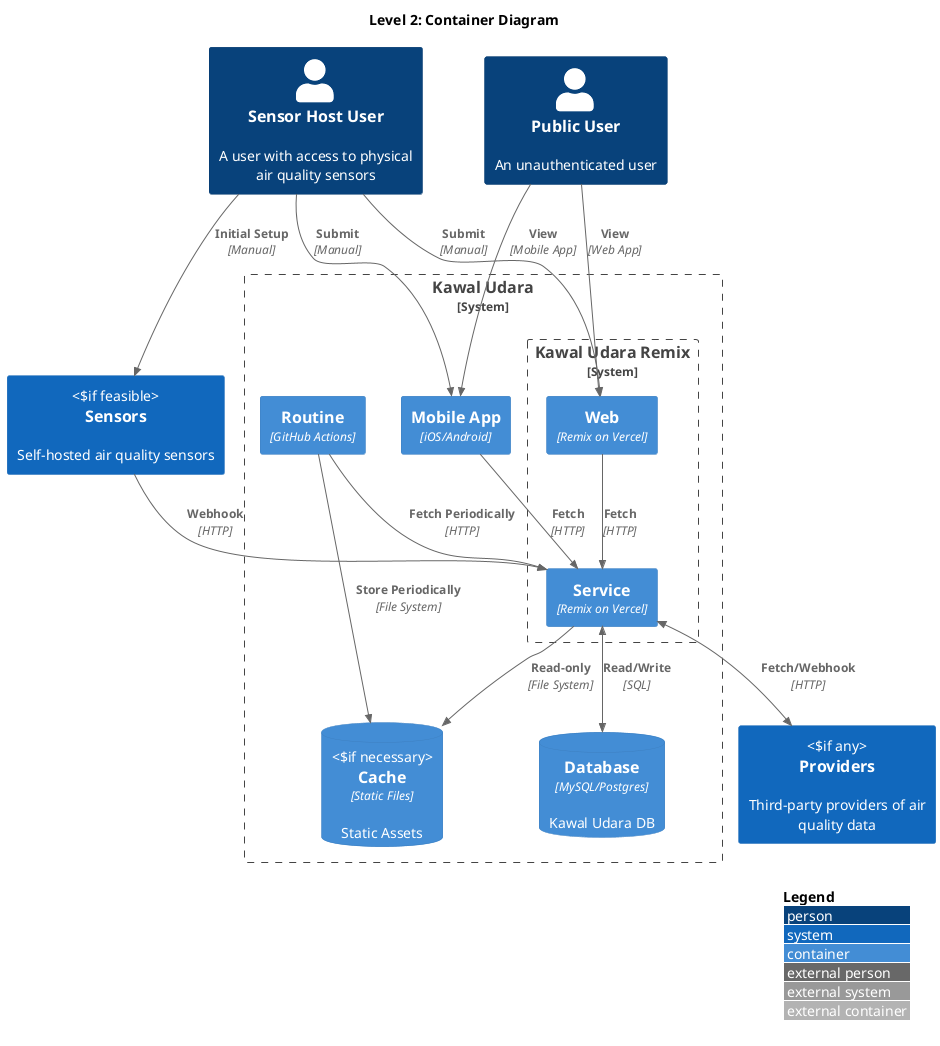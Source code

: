 @startuml Level 2: Container Diagram

!include <C4/C4_Context.puml>
!include <office/Users/user.puml>
!include <C4/C4_Container.puml>

LAYOUT_WITH_LEGEND()

title Level 2: Container Diagram

Person(SensorHostUser, "Sensor Host User", "A user with access to physical air quality sensors")
Person(PublicUser, "Public User", "An unauthenticated user")
System(Sensors, "Sensors", "Self-hosted air quality sensors", "if feasible")
System_Boundary(KawalUdara, "Kawal Udara") {
	System_Boundary(KawalUdaraRemix, "Kawal Udara Remix") {
		Container(Web, "Web", "Remix on Vercel")
		Container(Service, "Service", "Remix on Vercel")
	}
	Container(Cron, "Routine", "GitHub Actions")
	Container(MobileApp, "Mobile App", "iOS/Android")
	ContainerDb(KawalUdaraCache, "Cache", "Static Files", "Static Assets", "if necessary")
	ContainerDb(KawalUdaraDB, "Database", "MySQL/Postgres", "Kawal Udara DB")
}
System(Providers, "Providers", "Third-party providers of air quality data", "if any")

Rel(SensorHostUser, Web, "Submit", "Manual")
Rel(SensorHostUser, MobileApp, "Submit", "Manual")
Rel(PublicUser, Web, "View", "Web App")
Rel(PublicUser, MobileApp, "View", "Mobile App")
Rel(Web, Service, "Fetch", "HTTP")
Rel(MobileApp, Service, "Fetch", "HTTP")
Rel(Cron, Service, "Fetch Periodically", "HTTP")
Rel(Cron, KawalUdaraCache, "Store Periodically", "File System")
Rel(Service, KawalUdaraCache, "Read-only", "File System")
BiRel(Service, KawalUdaraDB, "Read/Write", "SQL")
BiRel(Service, Providers, "Fetch/Webhook", "HTTP")
Rel(SensorHostUser, Sensors, "Initial Setup", "Manual")
Rel(Sensors, Service, "Webhook", "HTTP")

@enduml
